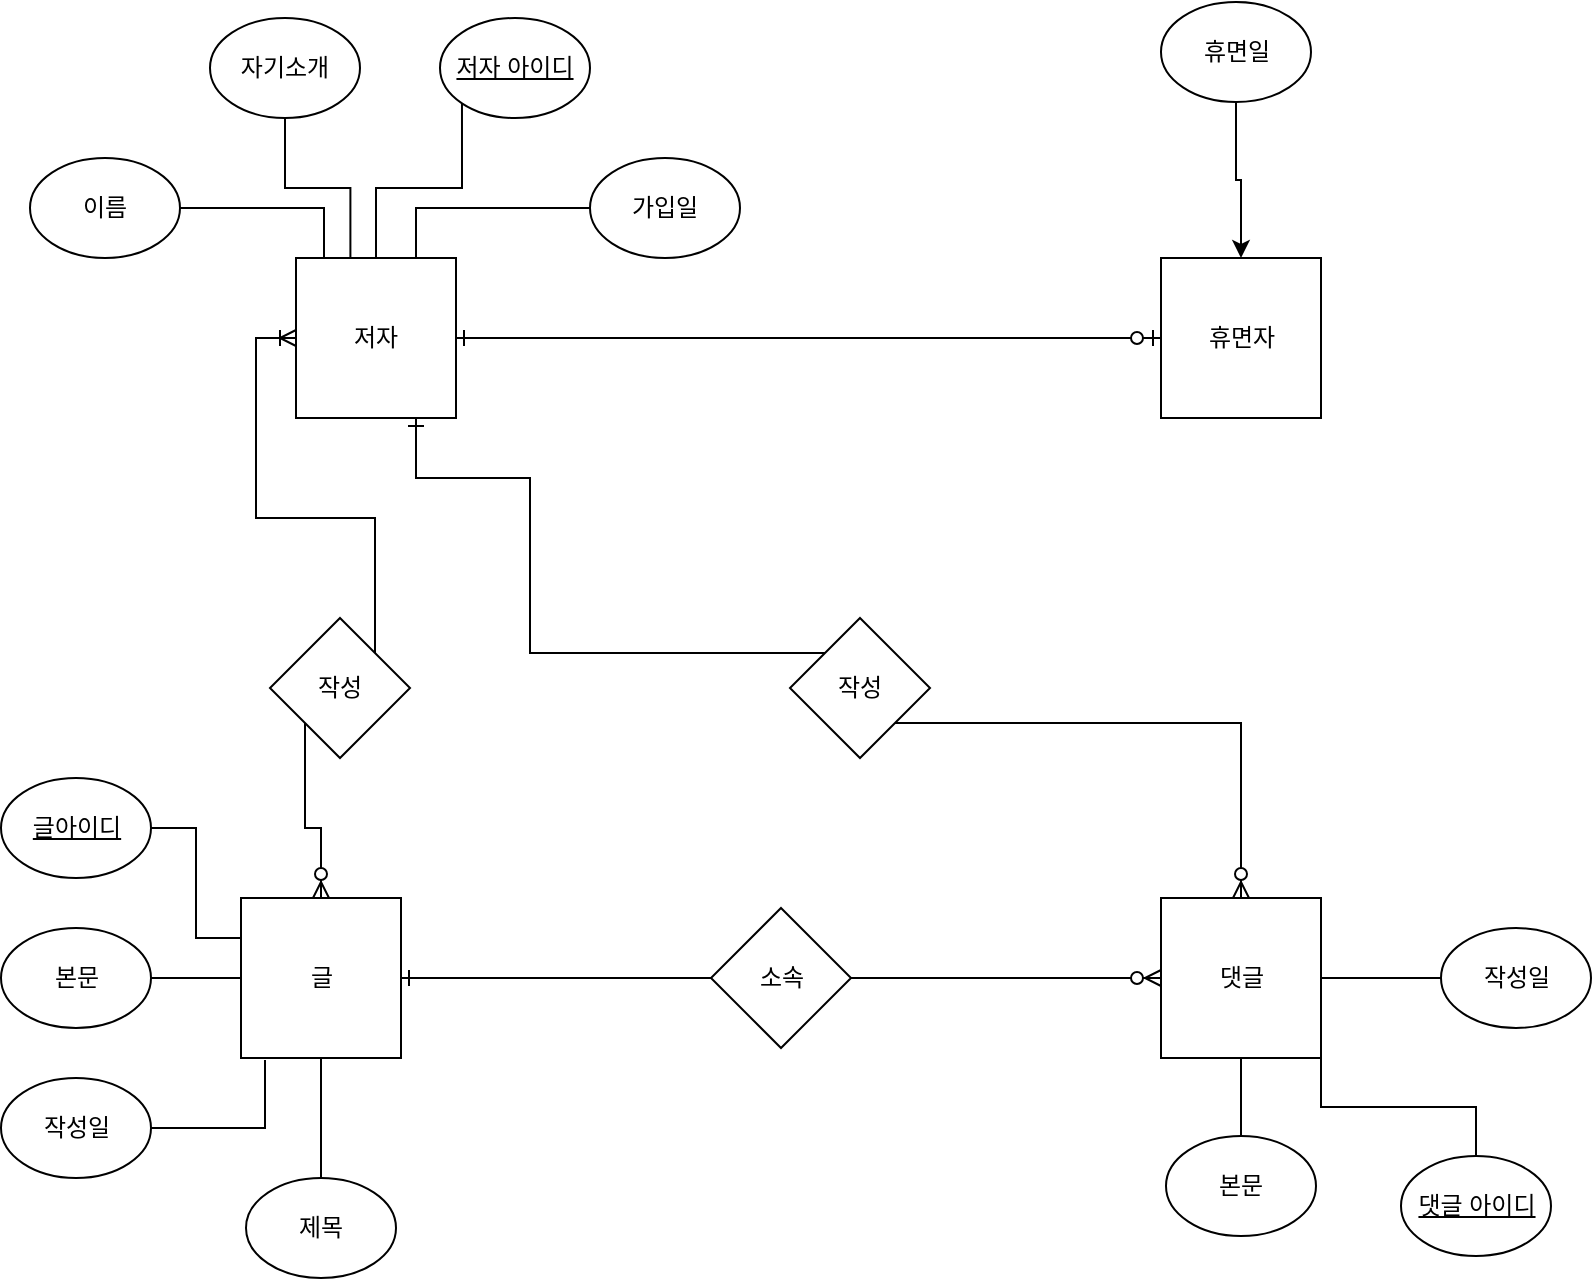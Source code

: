 <mxfile version="12.5.6" type="github">
  <diagram id="cblAmUWbq5_1axmgHFxv" name="Page-1">
    <mxGraphModel dx="1623" dy="1087" grid="1" gridSize="10" guides="1" tooltips="1" connect="1" arrows="1" fold="1" page="1" pageScale="1" pageWidth="827" pageHeight="1169" math="0" shadow="0">
      <root>
        <mxCell id="0"/>
        <mxCell id="1" parent="0"/>
        <mxCell id="IyArP9Y2LQs1eHGC3LHX-11" style="edgeStyle=orthogonalEdgeStyle;rounded=0;orthogonalLoop=1;jettySize=auto;html=1;exitX=0.5;exitY=1;exitDx=0;exitDy=0;entryX=0.5;entryY=0;entryDx=0;entryDy=0;endArrow=none;endFill=0;" parent="1" source="IyArP9Y2LQs1eHGC3LHX-2" target="IyArP9Y2LQs1eHGC3LHX-6" edge="1">
          <mxGeometry relative="1" as="geometry"/>
        </mxCell>
        <mxCell id="IyArP9Y2LQs1eHGC3LHX-38" style="edgeStyle=orthogonalEdgeStyle;rounded=0;orthogonalLoop=1;jettySize=auto;html=1;exitX=0.5;exitY=0;exitDx=0;exitDy=0;entryX=0;entryY=1;entryDx=0;entryDy=0;endArrow=none;endFill=0;startArrow=ERzeroToMany;startFill=1;" parent="1" source="IyArP9Y2LQs1eHGC3LHX-2" target="IyArP9Y2LQs1eHGC3LHX-35" edge="1">
          <mxGeometry relative="1" as="geometry"/>
        </mxCell>
        <mxCell id="IyArP9Y2LQs1eHGC3LHX-45" style="edgeStyle=orthogonalEdgeStyle;rounded=0;orthogonalLoop=1;jettySize=auto;html=1;exitX=1;exitY=0.5;exitDx=0;exitDy=0;entryX=0;entryY=0.5;entryDx=0;entryDy=0;endArrow=none;endFill=0;startArrow=ERone;startFill=0;" parent="1" source="IyArP9Y2LQs1eHGC3LHX-2" target="IyArP9Y2LQs1eHGC3LHX-37" edge="1">
          <mxGeometry relative="1" as="geometry"/>
        </mxCell>
        <mxCell id="IyArP9Y2LQs1eHGC3LHX-2" value="글" style="whiteSpace=wrap;html=1;aspect=fixed;" parent="1" vertex="1">
          <mxGeometry x="135.5" y="460" width="80" height="80" as="geometry"/>
        </mxCell>
        <mxCell id="IyArP9Y2LQs1eHGC3LHX-15" style="edgeStyle=orthogonalEdgeStyle;rounded=0;orthogonalLoop=1;jettySize=auto;html=1;exitX=0.175;exitY=0;exitDx=0;exitDy=0;entryX=1;entryY=0.5;entryDx=0;entryDy=0;endArrow=none;endFill=0;exitPerimeter=0;" parent="1" source="IyArP9Y2LQs1eHGC3LHX-3" target="IyArP9Y2LQs1eHGC3LHX-12" edge="1">
          <mxGeometry relative="1" as="geometry"/>
        </mxCell>
        <mxCell id="IyArP9Y2LQs1eHGC3LHX-16" style="edgeStyle=orthogonalEdgeStyle;rounded=0;orthogonalLoop=1;jettySize=auto;html=1;entryX=0.5;entryY=1;entryDx=0;entryDy=0;endArrow=none;endFill=0;exitX=0.34;exitY=0.008;exitDx=0;exitDy=0;exitPerimeter=0;" parent="1" source="IyArP9Y2LQs1eHGC3LHX-3" target="IyArP9Y2LQs1eHGC3LHX-13" edge="1">
          <mxGeometry relative="1" as="geometry">
            <mxPoint x="190" y="137" as="sourcePoint"/>
          </mxGeometry>
        </mxCell>
        <mxCell id="IyArP9Y2LQs1eHGC3LHX-17" style="edgeStyle=orthogonalEdgeStyle;rounded=0;orthogonalLoop=1;jettySize=auto;html=1;exitX=0.75;exitY=0;exitDx=0;exitDy=0;entryX=0;entryY=0.5;entryDx=0;entryDy=0;endArrow=none;endFill=0;" parent="1" source="IyArP9Y2LQs1eHGC3LHX-3" target="IyArP9Y2LQs1eHGC3LHX-14" edge="1">
          <mxGeometry relative="1" as="geometry"/>
        </mxCell>
        <mxCell id="dmcyRNxvcsN-QJYm06Bp-11" style="edgeStyle=orthogonalEdgeStyle;rounded=0;orthogonalLoop=1;jettySize=auto;html=1;exitX=1;exitY=0.5;exitDx=0;exitDy=0;entryX=0;entryY=0.5;entryDx=0;entryDy=0;endArrow=ERzeroToOne;endFill=1;startArrow=ERone;startFill=0;" edge="1" parent="1" source="IyArP9Y2LQs1eHGC3LHX-3" target="dmcyRNxvcsN-QJYm06Bp-1">
          <mxGeometry relative="1" as="geometry"/>
        </mxCell>
        <mxCell id="IyArP9Y2LQs1eHGC3LHX-3" value="저자" style="whiteSpace=wrap;html=1;aspect=fixed;" parent="1" vertex="1">
          <mxGeometry x="163" y="140" width="80" height="80" as="geometry"/>
        </mxCell>
        <mxCell id="IyArP9Y2LQs1eHGC3LHX-22" style="edgeStyle=orthogonalEdgeStyle;rounded=0;orthogonalLoop=1;jettySize=auto;html=1;exitX=1;exitY=0.5;exitDx=0;exitDy=0;entryX=0;entryY=0.5;entryDx=0;entryDy=0;endArrow=none;endFill=0;" parent="1" source="IyArP9Y2LQs1eHGC3LHX-4" target="IyArP9Y2LQs1eHGC3LHX-20" edge="1">
          <mxGeometry relative="1" as="geometry"/>
        </mxCell>
        <mxCell id="IyArP9Y2LQs1eHGC3LHX-23" style="edgeStyle=orthogonalEdgeStyle;rounded=0;orthogonalLoop=1;jettySize=auto;html=1;exitX=0.5;exitY=1;exitDx=0;exitDy=0;entryX=0.5;entryY=0;entryDx=0;entryDy=0;endArrow=none;endFill=0;" parent="1" source="IyArP9Y2LQs1eHGC3LHX-4" target="IyArP9Y2LQs1eHGC3LHX-21" edge="1">
          <mxGeometry relative="1" as="geometry"/>
        </mxCell>
        <mxCell id="IyArP9Y2LQs1eHGC3LHX-28" style="edgeStyle=orthogonalEdgeStyle;rounded=0;orthogonalLoop=1;jettySize=auto;html=1;exitX=1;exitY=1;exitDx=0;exitDy=0;entryX=0.5;entryY=0;entryDx=0;entryDy=0;endArrow=none;endFill=0;" parent="1" source="IyArP9Y2LQs1eHGC3LHX-4" target="IyArP9Y2LQs1eHGC3LHX-27" edge="1">
          <mxGeometry relative="1" as="geometry"/>
        </mxCell>
        <mxCell id="IyArP9Y2LQs1eHGC3LHX-4" value="댓글" style="whiteSpace=wrap;html=1;aspect=fixed;" parent="1" vertex="1">
          <mxGeometry x="595.5" y="460" width="80" height="80" as="geometry"/>
        </mxCell>
        <mxCell id="IyArP9Y2LQs1eHGC3LHX-9" style="edgeStyle=orthogonalEdgeStyle;rounded=0;orthogonalLoop=1;jettySize=auto;html=1;exitX=1;exitY=0.5;exitDx=0;exitDy=0;entryX=0;entryY=0.5;entryDx=0;entryDy=0;endArrow=none;endFill=0;" parent="1" source="IyArP9Y2LQs1eHGC3LHX-5" target="IyArP9Y2LQs1eHGC3LHX-2" edge="1">
          <mxGeometry relative="1" as="geometry"/>
        </mxCell>
        <mxCell id="IyArP9Y2LQs1eHGC3LHX-5" value="본문" style="ellipse;whiteSpace=wrap;html=1;" parent="1" vertex="1">
          <mxGeometry x="15.5" y="475" width="75" height="50" as="geometry"/>
        </mxCell>
        <mxCell id="IyArP9Y2LQs1eHGC3LHX-6" value="제목" style="ellipse;whiteSpace=wrap;html=1;" parent="1" vertex="1">
          <mxGeometry x="138" y="600" width="75" height="50" as="geometry"/>
        </mxCell>
        <mxCell id="IyArP9Y2LQs1eHGC3LHX-10" style="edgeStyle=orthogonalEdgeStyle;rounded=0;orthogonalLoop=1;jettySize=auto;html=1;exitX=1;exitY=0.5;exitDx=0;exitDy=0;entryX=0.15;entryY=1.013;entryDx=0;entryDy=0;entryPerimeter=0;endArrow=none;endFill=0;" parent="1" source="IyArP9Y2LQs1eHGC3LHX-7" target="IyArP9Y2LQs1eHGC3LHX-2" edge="1">
          <mxGeometry relative="1" as="geometry"/>
        </mxCell>
        <mxCell id="IyArP9Y2LQs1eHGC3LHX-7" value="작성일" style="ellipse;whiteSpace=wrap;html=1;" parent="1" vertex="1">
          <mxGeometry x="15.5" y="550" width="75" height="50" as="geometry"/>
        </mxCell>
        <mxCell id="IyArP9Y2LQs1eHGC3LHX-12" value="이름" style="ellipse;whiteSpace=wrap;html=1;" parent="1" vertex="1">
          <mxGeometry x="30" y="90" width="75" height="50" as="geometry"/>
        </mxCell>
        <mxCell id="IyArP9Y2LQs1eHGC3LHX-13" value="자기소개" style="ellipse;whiteSpace=wrap;html=1;" parent="1" vertex="1">
          <mxGeometry x="120" y="20" width="75" height="50" as="geometry"/>
        </mxCell>
        <mxCell id="IyArP9Y2LQs1eHGC3LHX-14" value="가입일" style="ellipse;whiteSpace=wrap;html=1;" parent="1" vertex="1">
          <mxGeometry x="310" y="90" width="75" height="50" as="geometry"/>
        </mxCell>
        <mxCell id="IyArP9Y2LQs1eHGC3LHX-20" value="작성일" style="ellipse;whiteSpace=wrap;html=1;" parent="1" vertex="1">
          <mxGeometry x="735.5" y="475" width="75" height="50" as="geometry"/>
        </mxCell>
        <mxCell id="IyArP9Y2LQs1eHGC3LHX-21" value="본문" style="ellipse;whiteSpace=wrap;html=1;" parent="1" vertex="1">
          <mxGeometry x="598" y="579" width="75" height="50" as="geometry"/>
        </mxCell>
        <mxCell id="IyArP9Y2LQs1eHGC3LHX-26" style="edgeStyle=orthogonalEdgeStyle;rounded=0;orthogonalLoop=1;jettySize=auto;html=1;exitX=1;exitY=0.5;exitDx=0;exitDy=0;entryX=0;entryY=0.25;entryDx=0;entryDy=0;endArrow=none;endFill=0;" parent="1" source="IyArP9Y2LQs1eHGC3LHX-25" target="IyArP9Y2LQs1eHGC3LHX-2" edge="1">
          <mxGeometry relative="1" as="geometry"/>
        </mxCell>
        <mxCell id="IyArP9Y2LQs1eHGC3LHX-25" value="&lt;u&gt;글아이디&lt;/u&gt;" style="ellipse;whiteSpace=wrap;html=1;" parent="1" vertex="1">
          <mxGeometry x="15.5" y="400" width="75" height="50" as="geometry"/>
        </mxCell>
        <mxCell id="IyArP9Y2LQs1eHGC3LHX-27" value="&lt;u&gt;댓글 아이디&lt;/u&gt;" style="ellipse;whiteSpace=wrap;html=1;" parent="1" vertex="1">
          <mxGeometry x="715.5" y="589" width="75" height="50" as="geometry"/>
        </mxCell>
        <mxCell id="IyArP9Y2LQs1eHGC3LHX-30" style="edgeStyle=orthogonalEdgeStyle;rounded=0;orthogonalLoop=1;jettySize=auto;html=1;exitX=0;exitY=1;exitDx=0;exitDy=0;endArrow=none;endFill=0;entryX=0.5;entryY=0;entryDx=0;entryDy=0;" parent="1" source="IyArP9Y2LQs1eHGC3LHX-29" target="IyArP9Y2LQs1eHGC3LHX-3" edge="1">
          <mxGeometry relative="1" as="geometry">
            <mxPoint x="230" y="80" as="targetPoint"/>
          </mxGeometry>
        </mxCell>
        <mxCell id="IyArP9Y2LQs1eHGC3LHX-29" value="&lt;u&gt;저자 아이디&lt;/u&gt;" style="ellipse;whiteSpace=wrap;html=1;" parent="1" vertex="1">
          <mxGeometry x="235" y="20" width="75" height="50" as="geometry"/>
        </mxCell>
        <mxCell id="IyArP9Y2LQs1eHGC3LHX-39" style="edgeStyle=orthogonalEdgeStyle;rounded=0;orthogonalLoop=1;jettySize=auto;html=1;exitX=1;exitY=0;exitDx=0;exitDy=0;entryX=0;entryY=0.5;entryDx=0;entryDy=0;endArrow=ERoneToMany;endFill=0;" parent="1" source="IyArP9Y2LQs1eHGC3LHX-35" target="IyArP9Y2LQs1eHGC3LHX-3" edge="1">
          <mxGeometry relative="1" as="geometry"/>
        </mxCell>
        <mxCell id="IyArP9Y2LQs1eHGC3LHX-35" value="작성" style="rhombus;whiteSpace=wrap;html=1;" parent="1" vertex="1">
          <mxGeometry x="150" y="320" width="70" height="70" as="geometry"/>
        </mxCell>
        <mxCell id="IyArP9Y2LQs1eHGC3LHX-42" style="edgeStyle=orthogonalEdgeStyle;rounded=0;orthogonalLoop=1;jettySize=auto;html=1;exitX=0;exitY=0;exitDx=0;exitDy=0;entryX=0.75;entryY=1;entryDx=0;entryDy=0;endArrow=ERone;endFill=0;" parent="1" source="IyArP9Y2LQs1eHGC3LHX-36" target="IyArP9Y2LQs1eHGC3LHX-3" edge="1">
          <mxGeometry relative="1" as="geometry">
            <Array as="points">
              <mxPoint x="280" y="338"/>
              <mxPoint x="280" y="250"/>
              <mxPoint x="223" y="250"/>
            </Array>
          </mxGeometry>
        </mxCell>
        <mxCell id="IyArP9Y2LQs1eHGC3LHX-43" style="edgeStyle=orthogonalEdgeStyle;rounded=0;orthogonalLoop=1;jettySize=auto;html=1;exitX=1;exitY=1;exitDx=0;exitDy=0;entryX=0.5;entryY=0;entryDx=0;entryDy=0;endArrow=ERzeroToMany;endFill=1;" parent="1" source="IyArP9Y2LQs1eHGC3LHX-36" target="IyArP9Y2LQs1eHGC3LHX-4" edge="1">
          <mxGeometry relative="1" as="geometry"/>
        </mxCell>
        <mxCell id="IyArP9Y2LQs1eHGC3LHX-36" value="작성" style="rhombus;whiteSpace=wrap;html=1;" parent="1" vertex="1">
          <mxGeometry x="410" y="320" width="70" height="70" as="geometry"/>
        </mxCell>
        <mxCell id="IyArP9Y2LQs1eHGC3LHX-44" style="edgeStyle=orthogonalEdgeStyle;rounded=0;orthogonalLoop=1;jettySize=auto;html=1;exitX=1;exitY=0.5;exitDx=0;exitDy=0;entryX=0;entryY=0.5;entryDx=0;entryDy=0;endArrow=ERzeroToMany;endFill=1;" parent="1" source="IyArP9Y2LQs1eHGC3LHX-37" target="IyArP9Y2LQs1eHGC3LHX-4" edge="1">
          <mxGeometry relative="1" as="geometry"/>
        </mxCell>
        <mxCell id="IyArP9Y2LQs1eHGC3LHX-37" value="소속" style="rhombus;whiteSpace=wrap;html=1;" parent="1" vertex="1">
          <mxGeometry x="370.5" y="465" width="70" height="70" as="geometry"/>
        </mxCell>
        <mxCell id="dmcyRNxvcsN-QJYm06Bp-1" value="휴면자" style="whiteSpace=wrap;html=1;aspect=fixed;" vertex="1" parent="1">
          <mxGeometry x="595.5" y="140" width="80" height="80" as="geometry"/>
        </mxCell>
        <mxCell id="dmcyRNxvcsN-QJYm06Bp-5" style="edgeStyle=orthogonalEdgeStyle;rounded=0;orthogonalLoop=1;jettySize=auto;html=1;exitX=0.5;exitY=1;exitDx=0;exitDy=0;" edge="1" parent="1" source="dmcyRNxvcsN-QJYm06Bp-2" target="dmcyRNxvcsN-QJYm06Bp-1">
          <mxGeometry relative="1" as="geometry"/>
        </mxCell>
        <mxCell id="dmcyRNxvcsN-QJYm06Bp-2" value="휴면일" style="ellipse;whiteSpace=wrap;html=1;" vertex="1" parent="1">
          <mxGeometry x="595.5" y="12" width="75" height="50" as="geometry"/>
        </mxCell>
      </root>
    </mxGraphModel>
  </diagram>
</mxfile>
